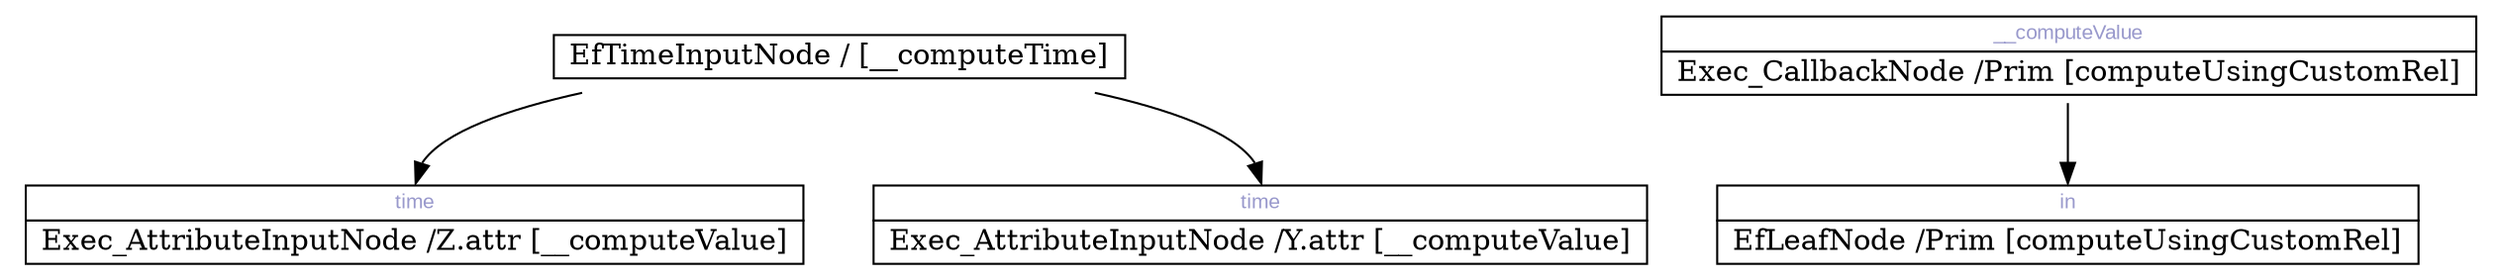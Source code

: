 digraph network {
	rankdir=TB;
	page="8.5, 11";

	node [shape=plaintext];
		"0x7f823653a560" [label=<
		<TABLE BORDER="0" CELLBORDER="1" CELLSPACING="0">
			<TR><TD COLSPAN="1"> EfTimeInputNode / [__computeTime] </TD></TR>
		</TABLE>>];
	node [shape=plaintext];
		"0x7f8226a3b200" [label=<
		<TABLE BORDER="0" CELLBORDER="1" CELLSPACING="0">
			<TR><TD PORT="0x7f82365242f0" COLSPAN="1"><FONT POINT-SIZE="10" FACE="Arial" COLOR="#9999cc">time</FONT></TD></TR>
			<TR><TD COLSPAN="1"> Exec_AttributeInputNode /Z.attr [__computeValue] </TD></TR>
		</TABLE>>];
	node [shape=plaintext];
		"0x7f8224a70300" [label=<
		<TABLE BORDER="0" CELLBORDER="1" CELLSPACING="0">
			<TR><TD PORT="0x7f8236525400" COLSPAN="1"><FONT POINT-SIZE="10" FACE="Arial" COLOR="#9999cc">time</FONT></TD></TR>
			<TR><TD COLSPAN="1"> Exec_AttributeInputNode /Y.attr [__computeValue] </TD></TR>
		</TABLE>>];
	node [shape=plaintext];
		"0x7f8230416330" [label=<
		<TABLE BORDER="0" CELLBORDER="1" CELLSPACING="0">
			<TR><TD PORT="0x7f82365255b0" COLSPAN="1"><FONT POINT-SIZE="10" FACE="Arial" COLOR="#9999cc">__computeValue</FONT></TD></TR>
			<TR><TD COLSPAN="1"> Exec_CallbackNode /Prim [computeUsingCustomRel] </TD></TR>
		</TABLE>>];
	node [shape=plaintext];
		"0x7f8230523a00" [label=<
		<TABLE BORDER="0" CELLBORDER="1" CELLSPACING="0">
			<TR><TD PORT="0x7f8236525b20" COLSPAN="1"><FONT POINT-SIZE="10" FACE="Arial" COLOR="#9999cc">in</FONT></TD></TR>
			<TR><TD COLSPAN="1"> EfLeafNode /Prim [computeUsingCustomRel] </TD></TR>
		</TABLE>>];
		"0x7f823653a560" -> "0x7f8226a3b200":"0x7f82365242f0":n;
		"0x7f823653a560" -> "0x7f8224a70300":"0x7f8236525400":n;
		"0x7f8230416330" -> "0x7f8230523a00":"0x7f8236525b20":n;
}
